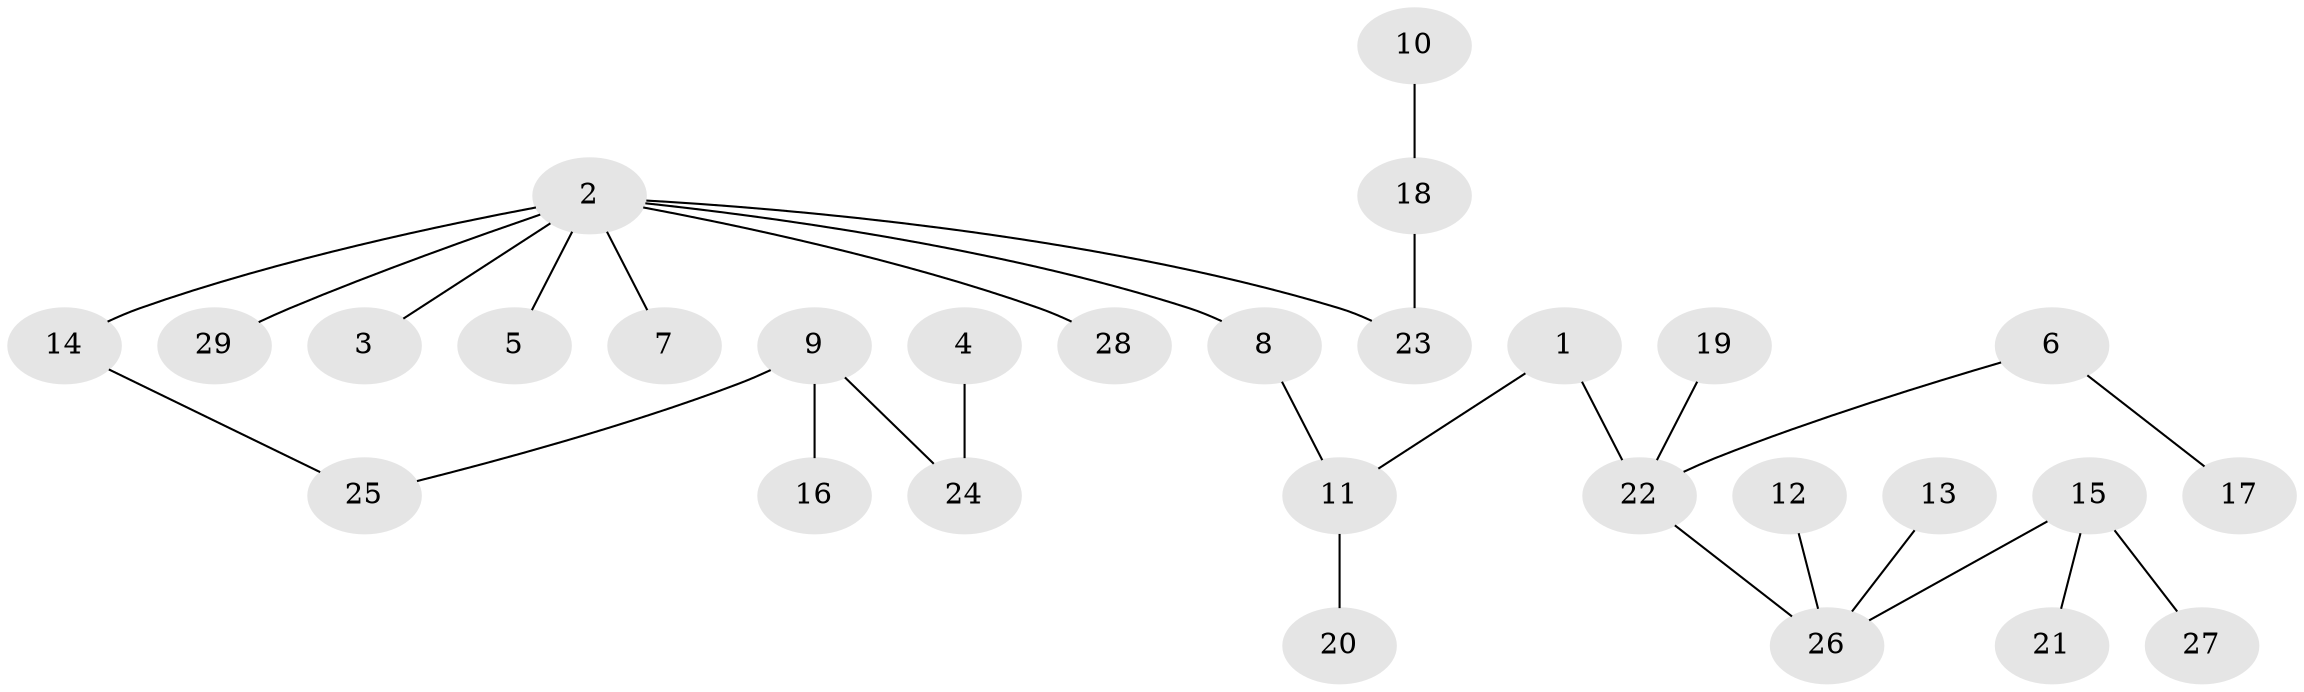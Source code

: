 // original degree distribution, {3: 0.17543859649122806, 6: 0.017543859649122806, 4: 0.07017543859649122, 2: 0.24561403508771928, 5: 0.017543859649122806, 1: 0.47368421052631576}
// Generated by graph-tools (version 1.1) at 2025/26/03/09/25 03:26:29]
// undirected, 29 vertices, 28 edges
graph export_dot {
graph [start="1"]
  node [color=gray90,style=filled];
  1;
  2;
  3;
  4;
  5;
  6;
  7;
  8;
  9;
  10;
  11;
  12;
  13;
  14;
  15;
  16;
  17;
  18;
  19;
  20;
  21;
  22;
  23;
  24;
  25;
  26;
  27;
  28;
  29;
  1 -- 11 [weight=1.0];
  1 -- 22 [weight=1.0];
  2 -- 3 [weight=1.0];
  2 -- 5 [weight=1.0];
  2 -- 7 [weight=1.0];
  2 -- 8 [weight=1.0];
  2 -- 14 [weight=1.0];
  2 -- 23 [weight=1.0];
  2 -- 28 [weight=1.0];
  2 -- 29 [weight=1.0];
  4 -- 24 [weight=1.0];
  6 -- 17 [weight=1.0];
  6 -- 22 [weight=1.0];
  8 -- 11 [weight=1.0];
  9 -- 16 [weight=1.0];
  9 -- 24 [weight=1.0];
  9 -- 25 [weight=1.0];
  10 -- 18 [weight=1.0];
  11 -- 20 [weight=1.0];
  12 -- 26 [weight=1.0];
  13 -- 26 [weight=1.0];
  14 -- 25 [weight=1.0];
  15 -- 21 [weight=1.0];
  15 -- 26 [weight=1.0];
  15 -- 27 [weight=1.0];
  18 -- 23 [weight=1.0];
  19 -- 22 [weight=1.0];
  22 -- 26 [weight=1.0];
}
